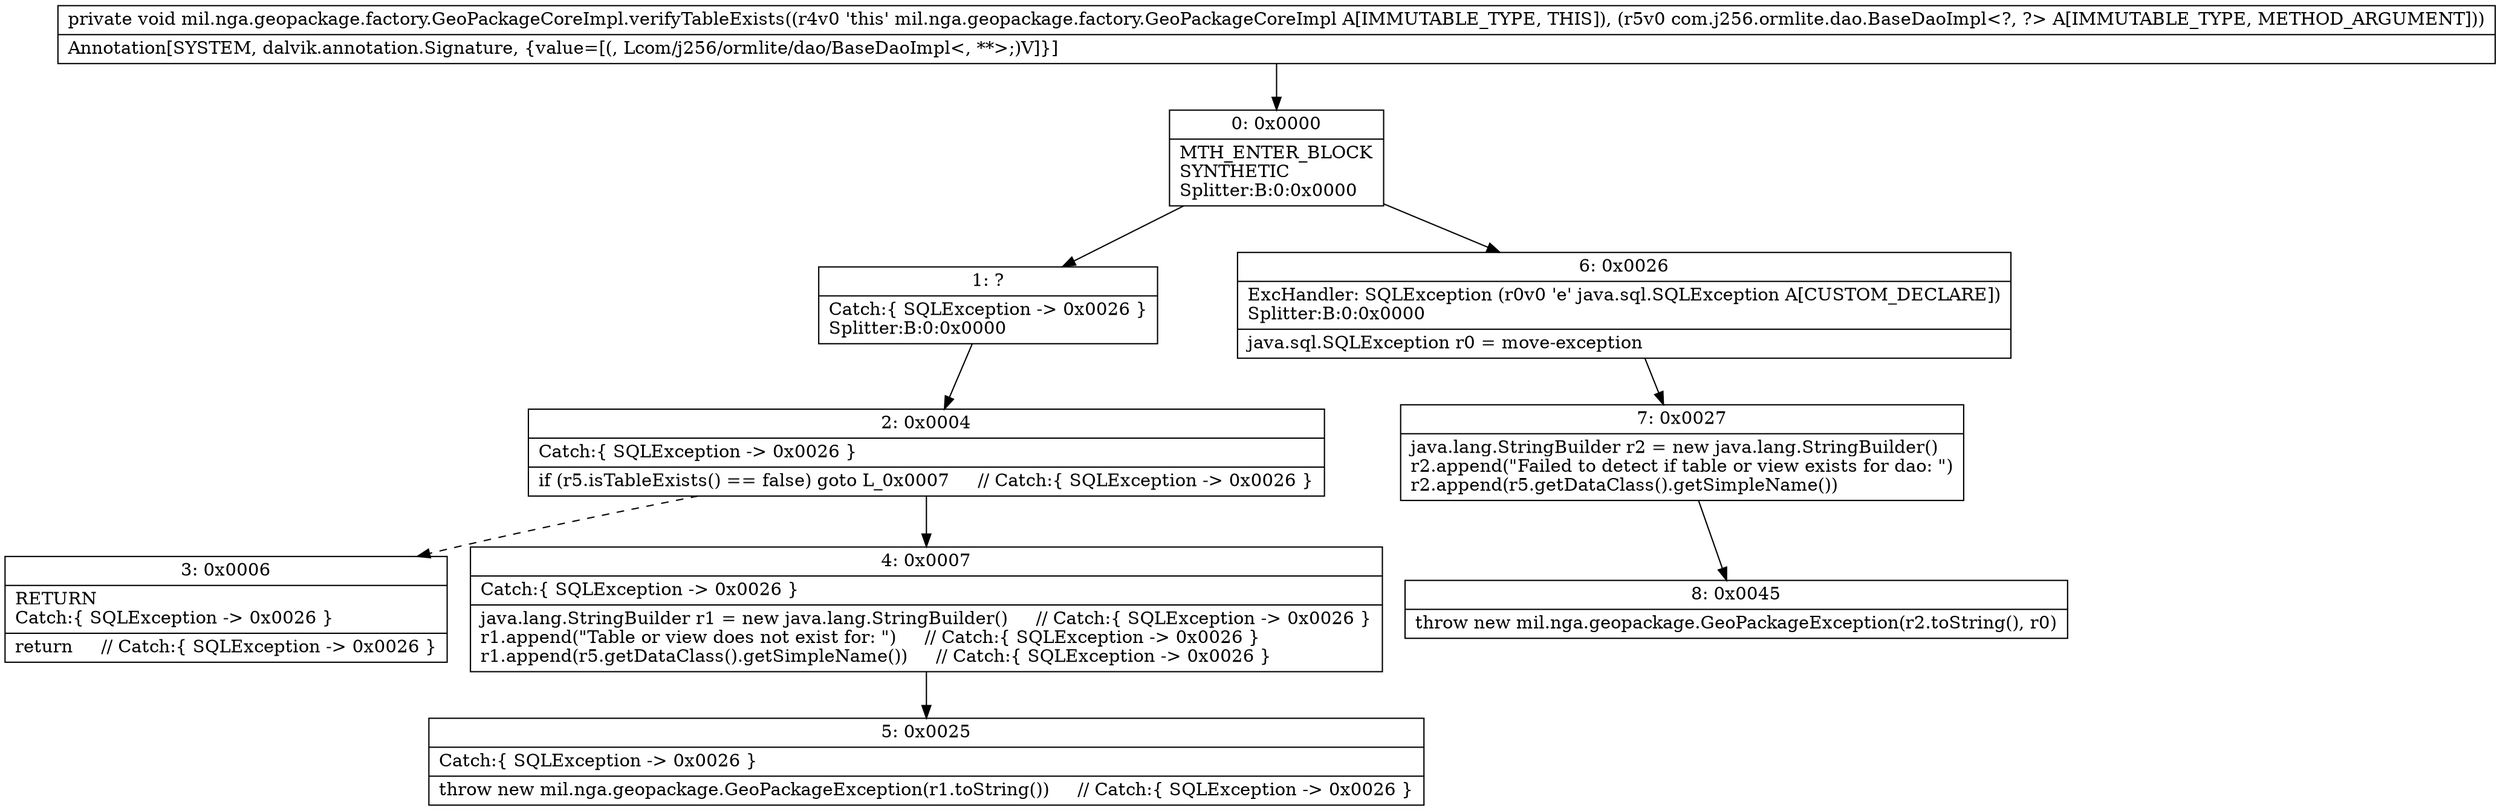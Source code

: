 digraph "CFG formil.nga.geopackage.factory.GeoPackageCoreImpl.verifyTableExists(Lcom\/j256\/ormlite\/dao\/BaseDaoImpl;)V" {
Node_0 [shape=record,label="{0\:\ 0x0000|MTH_ENTER_BLOCK\lSYNTHETIC\lSplitter:B:0:0x0000\l}"];
Node_1 [shape=record,label="{1\:\ ?|Catch:\{ SQLException \-\> 0x0026 \}\lSplitter:B:0:0x0000\l}"];
Node_2 [shape=record,label="{2\:\ 0x0004|Catch:\{ SQLException \-\> 0x0026 \}\l|if (r5.isTableExists() == false) goto L_0x0007     \/\/ Catch:\{ SQLException \-\> 0x0026 \}\l}"];
Node_3 [shape=record,label="{3\:\ 0x0006|RETURN\lCatch:\{ SQLException \-\> 0x0026 \}\l|return     \/\/ Catch:\{ SQLException \-\> 0x0026 \}\l}"];
Node_4 [shape=record,label="{4\:\ 0x0007|Catch:\{ SQLException \-\> 0x0026 \}\l|java.lang.StringBuilder r1 = new java.lang.StringBuilder()     \/\/ Catch:\{ SQLException \-\> 0x0026 \}\lr1.append(\"Table or view does not exist for: \")     \/\/ Catch:\{ SQLException \-\> 0x0026 \}\lr1.append(r5.getDataClass().getSimpleName())     \/\/ Catch:\{ SQLException \-\> 0x0026 \}\l}"];
Node_5 [shape=record,label="{5\:\ 0x0025|Catch:\{ SQLException \-\> 0x0026 \}\l|throw new mil.nga.geopackage.GeoPackageException(r1.toString())     \/\/ Catch:\{ SQLException \-\> 0x0026 \}\l}"];
Node_6 [shape=record,label="{6\:\ 0x0026|ExcHandler: SQLException (r0v0 'e' java.sql.SQLException A[CUSTOM_DECLARE])\lSplitter:B:0:0x0000\l|java.sql.SQLException r0 = move\-exception\l}"];
Node_7 [shape=record,label="{7\:\ 0x0027|java.lang.StringBuilder r2 = new java.lang.StringBuilder()\lr2.append(\"Failed to detect if table or view exists for dao: \")\lr2.append(r5.getDataClass().getSimpleName())\l}"];
Node_8 [shape=record,label="{8\:\ 0x0045|throw new mil.nga.geopackage.GeoPackageException(r2.toString(), r0)\l}"];
MethodNode[shape=record,label="{private void mil.nga.geopackage.factory.GeoPackageCoreImpl.verifyTableExists((r4v0 'this' mil.nga.geopackage.factory.GeoPackageCoreImpl A[IMMUTABLE_TYPE, THIS]), (r5v0 com.j256.ormlite.dao.BaseDaoImpl\<?, ?\> A[IMMUTABLE_TYPE, METHOD_ARGUMENT]))  | Annotation[SYSTEM, dalvik.annotation.Signature, \{value=[(, Lcom\/j256\/ormlite\/dao\/BaseDaoImpl\<, **\>;)V]\}]\l}"];
MethodNode -> Node_0;
Node_0 -> Node_1;
Node_0 -> Node_6;
Node_1 -> Node_2;
Node_2 -> Node_3[style=dashed];
Node_2 -> Node_4;
Node_4 -> Node_5;
Node_6 -> Node_7;
Node_7 -> Node_8;
}

